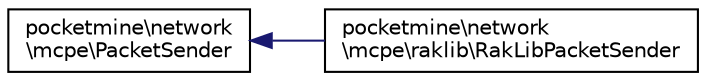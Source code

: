 digraph "Graphical Class Hierarchy"
{
 // INTERACTIVE_SVG=YES
 // LATEX_PDF_SIZE
  edge [fontname="Helvetica",fontsize="10",labelfontname="Helvetica",labelfontsize="10"];
  node [fontname="Helvetica",fontsize="10",shape=record];
  rankdir="LR";
  Node0 [label="pocketmine\\network\l\\mcpe\\PacketSender",height=0.2,width=0.4,color="black", fillcolor="white", style="filled",URL="$d4/d6a/interfacepocketmine_1_1network_1_1mcpe_1_1_packet_sender.html",tooltip=" "];
  Node0 -> Node1 [dir="back",color="midnightblue",fontsize="10",style="solid",fontname="Helvetica"];
  Node1 [label="pocketmine\\network\l\\mcpe\\raklib\\RakLibPacketSender",height=0.2,width=0.4,color="black", fillcolor="white", style="filled",URL="$dc/d49/classpocketmine_1_1network_1_1mcpe_1_1raklib_1_1_rak_lib_packet_sender.html",tooltip=" "];
}
